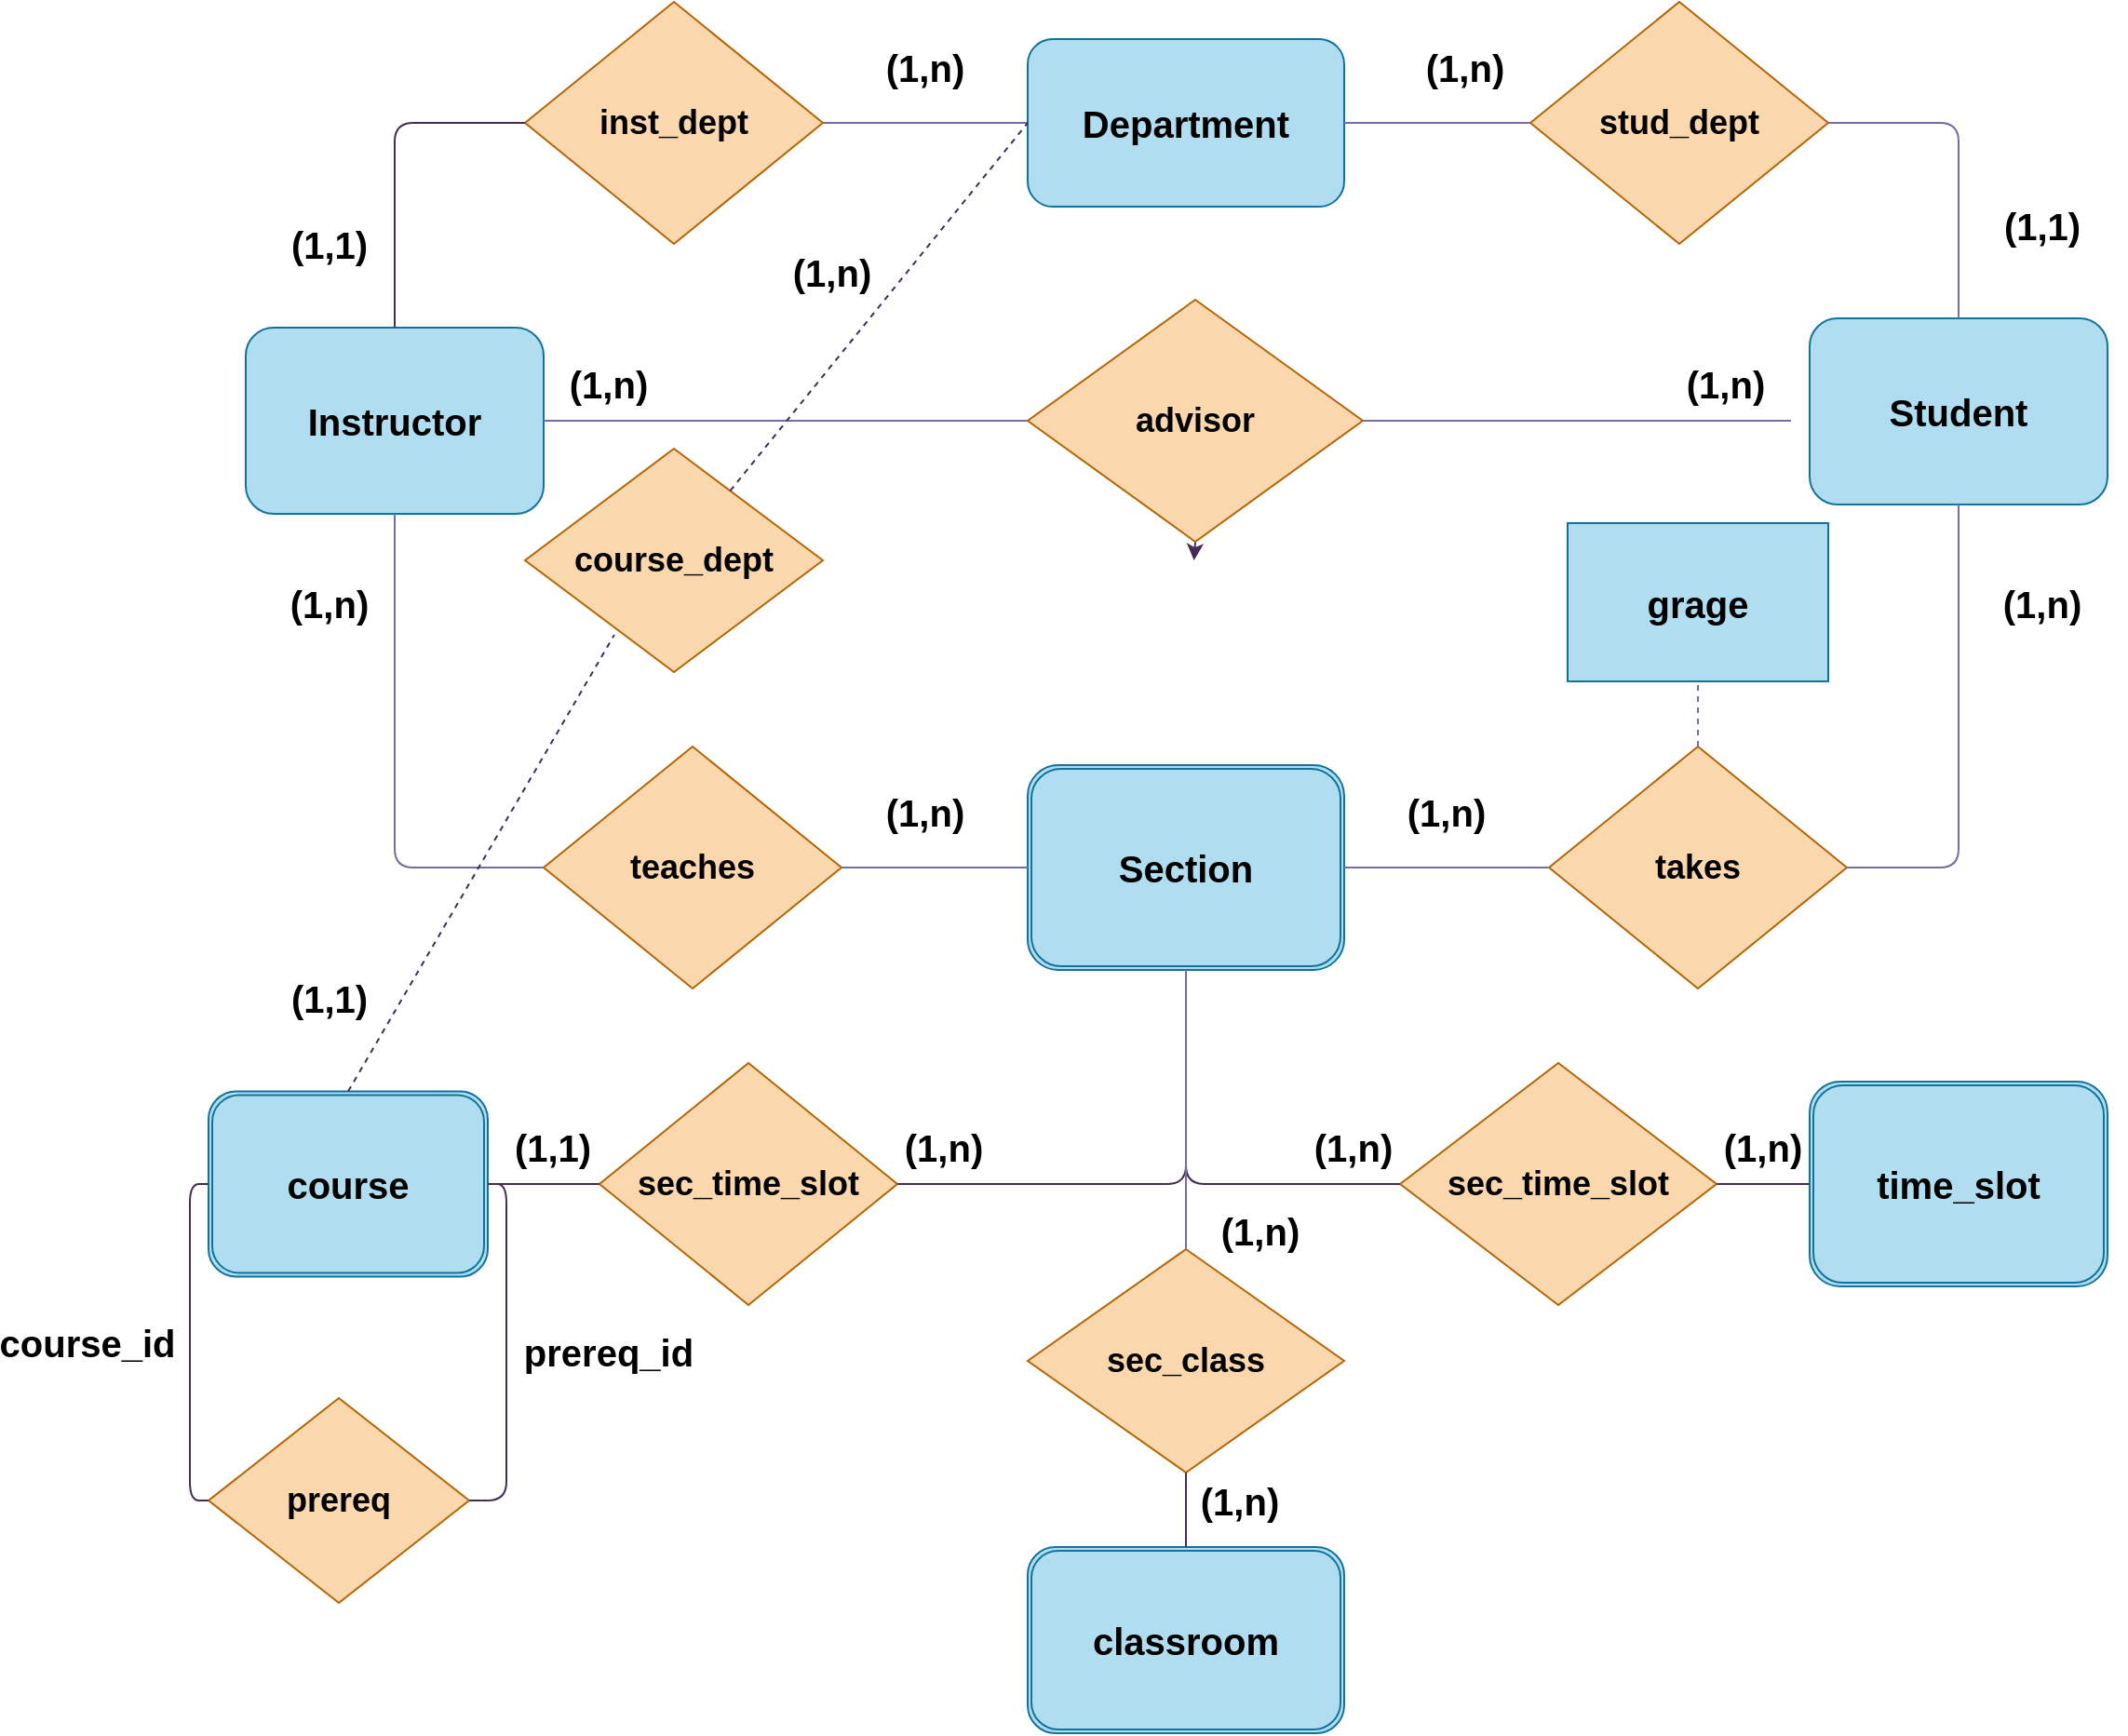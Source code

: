 <mxfile version="14.6.13" type="google"><diagram id="C5RBs43oDa-KdzZeNtuy" name="Page-1"><mxGraphModel dx="2274" dy="793" grid="1" gridSize="10" guides="1" tooltips="1" connect="1" arrows="1" fold="1" page="1" pageScale="1" pageWidth="827" pageHeight="1169" math="0" shadow="0"><root><mxCell id="WIyWlLk6GJQsqaUBKTNV-0"/><mxCell id="WIyWlLk6GJQsqaUBKTNV-1" parent="WIyWlLk6GJQsqaUBKTNV-0"/><mxCell id="EKeVjcASyb7gFoHYwxxo-2" value="&lt;font style=&quot;font-size: 20px&quot;&gt;&lt;b&gt;Department&lt;/b&gt;&lt;/font&gt;" style="rounded=1;whiteSpace=wrap;html=1;sketch=0;strokeColor=#10739e;fillColor=#b1ddf0;" parent="WIyWlLk6GJQsqaUBKTNV-1" vertex="1"><mxGeometry x="300" y="80" width="170" height="90" as="geometry"/></mxCell><mxCell id="EKeVjcASyb7gFoHYwxxo-13" value="&lt;font style=&quot;font-size: 20px&quot;&gt;&lt;b&gt;Student&lt;/b&gt;&lt;/font&gt;" style="rounded=1;whiteSpace=wrap;html=1;sketch=0;strokeColor=#10739e;fillColor=#b1ddf0;" parent="WIyWlLk6GJQsqaUBKTNV-1" vertex="1"><mxGeometry x="720" y="230" width="160" height="100" as="geometry"/></mxCell><mxCell id="EKeVjcASyb7gFoHYwxxo-21" value="&lt;font style=&quot;font-size: 18px&quot;&gt;&lt;b&gt;stud_dept&lt;/b&gt;&lt;/font&gt;" style="rhombus;whiteSpace=wrap;html=1;rounded=0;sketch=0;strokeColor=#b46504;fillColor=#fad7ac;" parent="WIyWlLk6GJQsqaUBKTNV-1" vertex="1"><mxGeometry x="570" y="60" width="160" height="130" as="geometry"/></mxCell><mxCell id="EKeVjcASyb7gFoHYwxxo-24" value="" style="edgeStyle=orthogonalEdgeStyle;endArrow=none;html=1;shadow=0;fontColor=#1A1A1A;strokeColor=#736CA8;exitX=0.5;exitY=0;exitDx=0;exitDy=0;entryX=1;entryY=0.5;entryDx=0;entryDy=0;" parent="WIyWlLk6GJQsqaUBKTNV-1" source="EKeVjcASyb7gFoHYwxxo-13" target="EKeVjcASyb7gFoHYwxxo-21" edge="1"><mxGeometry width="50" height="100" relative="1" as="geometry"><mxPoint x="730" y="250" as="sourcePoint"/><mxPoint x="780" y="150" as="targetPoint"/></mxGeometry></mxCell><mxCell id="EKeVjcASyb7gFoHYwxxo-26" value="" style="endArrow=none;html=1;elbow=vertical;shadow=0;fontColor=#1A1A1A;strokeColor=#736CA8;exitX=1;exitY=0.5;exitDx=0;exitDy=0;entryX=0;entryY=0.5;entryDx=0;entryDy=0;" parent="WIyWlLk6GJQsqaUBKTNV-1" source="EKeVjcASyb7gFoHYwxxo-2" target="EKeVjcASyb7gFoHYwxxo-21" edge="1"><mxGeometry width="50" height="100" relative="1" as="geometry"><mxPoint x="540.8" y="160" as="sourcePoint"/><mxPoint x="590" y="130" as="targetPoint"/></mxGeometry></mxCell><mxCell id="EKeVjcASyb7gFoHYwxxo-28" value="&lt;font style=&quot;font-size: 18px&quot;&gt;&lt;b&gt;inst_dept&lt;/b&gt;&lt;/font&gt;" style="rhombus;whiteSpace=wrap;html=1;rounded=0;sketch=0;strokeColor=#b46504;fillColor=#fad7ac;" parent="WIyWlLk6GJQsqaUBKTNV-1" vertex="1"><mxGeometry x="30" y="60" width="160" height="130" as="geometry"/></mxCell><mxCell id="EKeVjcASyb7gFoHYwxxo-29" style="edgeStyle=none;rounded=1;sketch=0;orthogonalLoop=1;jettySize=auto;html=1;entryX=1;entryY=0.5;entryDx=0;entryDy=0;shadow=0;fontColor=#1A1A1A;endArrow=classicThin;endFill=1;strokeColor=#736CA8;" parent="WIyWlLk6GJQsqaUBKTNV-1" source="EKeVjcASyb7gFoHYwxxo-28" target="EKeVjcASyb7gFoHYwxxo-28" edge="1"><mxGeometry relative="1" as="geometry"/></mxCell><mxCell id="EKeVjcASyb7gFoHYwxxo-30" value="" style="endArrow=none;html=1;shadow=0;fontColor=#1A1A1A;strokeColor=#736CA8;exitX=1;exitY=0.5;exitDx=0;exitDy=0;entryX=0;entryY=0.5;entryDx=0;entryDy=0;" parent="WIyWlLk6GJQsqaUBKTNV-1" source="EKeVjcASyb7gFoHYwxxo-28" target="EKeVjcASyb7gFoHYwxxo-2" edge="1"><mxGeometry width="50" height="100" relative="1" as="geometry"><mxPoint x="290" y="270" as="sourcePoint"/><mxPoint x="340" y="170" as="targetPoint"/></mxGeometry></mxCell><mxCell id="EKeVjcASyb7gFoHYwxxo-33" value="&lt;font style=&quot;font-size: 20px&quot;&gt;&lt;b&gt;Instructor&lt;/b&gt;&lt;/font&gt;" style="rounded=1;whiteSpace=wrap;html=1;sketch=0;strokeColor=#10739e;fillColor=#b1ddf0;" parent="WIyWlLk6GJQsqaUBKTNV-1" vertex="1"><mxGeometry x="-120" y="235" width="160" height="100" as="geometry"/></mxCell><mxCell id="1EgWsQn4fMq_-uHYpYad-76" style="edgeStyle=none;rounded=1;orthogonalLoop=1;jettySize=auto;html=1;exitX=0.5;exitY=1;exitDx=0;exitDy=0;strokeColor=#432D57;" parent="WIyWlLk6GJQsqaUBKTNV-1" source="EKeVjcASyb7gFoHYwxxo-43" edge="1"><mxGeometry relative="1" as="geometry"><mxPoint x="389.333" y="360" as="targetPoint"/></mxGeometry></mxCell><mxCell id="EKeVjcASyb7gFoHYwxxo-43" value="&lt;font style=&quot;font-size: 18px&quot;&gt;&lt;b&gt;advisor&lt;/b&gt;&lt;/font&gt;" style="rhombus;whiteSpace=wrap;html=1;rounded=0;sketch=0;strokeColor=#b46504;fillColor=#fad7ac;" parent="WIyWlLk6GJQsqaUBKTNV-1" vertex="1"><mxGeometry x="300" y="220" width="180" height="130" as="geometry"/></mxCell><mxCell id="EKeVjcASyb7gFoHYwxxo-45" value="" style="endArrow=none;html=1;elbow=vertical;shadow=0;fontColor=#1A1A1A;strokeColor=#736CA8;exitX=1;exitY=0.5;exitDx=0;exitDy=0;entryX=0;entryY=0.5;entryDx=0;entryDy=0;" parent="WIyWlLk6GJQsqaUBKTNV-1" source="EKeVjcASyb7gFoHYwxxo-33" target="EKeVjcASyb7gFoHYwxxo-43" edge="1"><mxGeometry width="50" height="100" relative="1" as="geometry"><mxPoint x="280" y="350" as="sourcePoint"/><mxPoint x="310" y="280" as="targetPoint"/></mxGeometry></mxCell><mxCell id="EKeVjcASyb7gFoHYwxxo-46" value="" style="endArrow=none;html=1;elbow=vertical;shadow=0;fontColor=#1A1A1A;strokeColor=#736CA8;exitX=1;exitY=0.5;exitDx=0;exitDy=0;" parent="WIyWlLk6GJQsqaUBKTNV-1" source="EKeVjcASyb7gFoHYwxxo-43" edge="1"><mxGeometry width="50" height="100" relative="1" as="geometry"><mxPoint x="450" y="290" as="sourcePoint"/><mxPoint x="710" y="285" as="targetPoint"/></mxGeometry></mxCell><mxCell id="EKeVjcASyb7gFoHYwxxo-47" value="&lt;font style=&quot;font-size: 20px&quot;&gt;&lt;b&gt;Section&lt;/b&gt;&lt;/font&gt;" style="shape=ext;double=1;rounded=1;whiteSpace=wrap;html=1;sketch=0;strokeColor=#10739e;fillColor=#b1ddf0;" parent="WIyWlLk6GJQsqaUBKTNV-1" vertex="1"><mxGeometry x="300" y="470" width="170" height="110" as="geometry"/></mxCell><mxCell id="EKeVjcASyb7gFoHYwxxo-57" value="&lt;font style=&quot;font-size: 18px&quot;&gt;&lt;b&gt;takes&lt;/b&gt;&lt;/font&gt;" style="rhombus;whiteSpace=wrap;html=1;rounded=0;sketch=0;strokeColor=#b46504;fillColor=#fad7ac;" parent="WIyWlLk6GJQsqaUBKTNV-1" vertex="1"><mxGeometry x="580" y="460" width="160" height="130" as="geometry"/></mxCell><mxCell id="EKeVjcASyb7gFoHYwxxo-58" value="" style="endArrow=none;html=1;elbow=vertical;shadow=0;fontColor=#1A1A1A;strokeColor=#736CA8;entryX=0;entryY=0.5;entryDx=0;entryDy=0;" parent="WIyWlLk6GJQsqaUBKTNV-1" target="EKeVjcASyb7gFoHYwxxo-57" edge="1"><mxGeometry width="50" height="100" relative="1" as="geometry"><mxPoint x="470" y="525" as="sourcePoint"/><mxPoint x="600" y="520" as="targetPoint"/></mxGeometry></mxCell><mxCell id="EKeVjcASyb7gFoHYwxxo-59" value="" style="endArrow=none;html=1;elbow=vertical;shadow=0;fontColor=#1A1A1A;strokeColor=#736CA8;exitX=1;exitY=0.5;exitDx=0;exitDy=0;entryX=0.5;entryY=1;entryDx=0;entryDy=0;edgeStyle=orthogonalEdgeStyle;" parent="WIyWlLk6GJQsqaUBKTNV-1" source="EKeVjcASyb7gFoHYwxxo-57" target="EKeVjcASyb7gFoHYwxxo-13" edge="1"><mxGeometry width="50" height="100" relative="1" as="geometry"><mxPoint x="740" y="490" as="sourcePoint"/><mxPoint x="810" y="330" as="targetPoint"/></mxGeometry></mxCell><mxCell id="EKeVjcASyb7gFoHYwxxo-62" value="&lt;font style=&quot;font-size: 18px&quot;&gt;&lt;b&gt;teaches&lt;/b&gt;&lt;/font&gt;" style="rhombus;whiteSpace=wrap;html=1;rounded=0;sketch=0;strokeColor=#b46504;fillColor=#fad7ac;" parent="WIyWlLk6GJQsqaUBKTNV-1" vertex="1"><mxGeometry x="40" y="460" width="160" height="130" as="geometry"/></mxCell><mxCell id="EKeVjcASyb7gFoHYwxxo-64" value="" style="endArrow=none;html=1;elbow=vertical;shadow=0;fontColor=#1A1A1A;strokeColor=#736CA8;entryX=0;entryY=0.5;entryDx=0;entryDy=0;exitX=1;exitY=0.5;exitDx=0;exitDy=0;" parent="WIyWlLk6GJQsqaUBKTNV-1" source="EKeVjcASyb7gFoHYwxxo-62" target="EKeVjcASyb7gFoHYwxxo-47" edge="1"><mxGeometry width="50" height="100" relative="1" as="geometry"><mxPoint x="150" y="580" as="sourcePoint"/><mxPoint x="310" y="579.5" as="targetPoint"/></mxGeometry></mxCell><mxCell id="EKeVjcASyb7gFoHYwxxo-65" value="" style="endArrow=none;html=1;elbow=vertical;shadow=0;fontColor=#1A1A1A;strokeColor=#736CA8;entryX=0;entryY=0.5;entryDx=0;entryDy=0;exitX=0.5;exitY=1;exitDx=0;exitDy=0;edgeStyle=orthogonalEdgeStyle;" parent="WIyWlLk6GJQsqaUBKTNV-1" source="EKeVjcASyb7gFoHYwxxo-33" target="EKeVjcASyb7gFoHYwxxo-62" edge="1"><mxGeometry width="50" height="100" relative="1" as="geometry"><mxPoint x="-60" y="450" as="sourcePoint"/><mxPoint x="100" y="449.5" as="targetPoint"/></mxGeometry></mxCell><mxCell id="EKeVjcASyb7gFoHYwxxo-68" value="&lt;font style=&quot;font-size: 20px&quot;&gt;&lt;b&gt;grage&lt;/b&gt;&lt;/font&gt;" style="whiteSpace=wrap;html=1;rounded=0;strokeColor=#10739e;fillColor=#b1ddf0;sketch=0;" parent="WIyWlLk6GJQsqaUBKTNV-1" vertex="1"><mxGeometry x="590" y="340" width="140" height="85" as="geometry"/></mxCell><mxCell id="EKeVjcASyb7gFoHYwxxo-71" value="" style="endArrow=none;html=1;elbow=vertical;shadow=0;fontColor=#1A1A1A;strokeColor=#736CA8;entryX=0.5;entryY=1;entryDx=0;entryDy=0;exitX=0.5;exitY=0;exitDx=0;exitDy=0;dashed=1;" parent="WIyWlLk6GJQsqaUBKTNV-1" source="EKeVjcASyb7gFoHYwxxo-57" target="EKeVjcASyb7gFoHYwxxo-68" edge="1"><mxGeometry width="50" height="100" relative="1" as="geometry"><mxPoint x="660" y="450" as="sourcePoint"/><mxPoint x="820" y="449.5" as="targetPoint"/></mxGeometry></mxCell><mxCell id="1EgWsQn4fMq_-uHYpYad-0" value="&lt;font style=&quot;font-size: 20px&quot;&gt;&lt;b&gt;time_slot&lt;/b&gt;&lt;/font&gt;" style="shape=ext;double=1;rounded=1;whiteSpace=wrap;html=1;sketch=0;strokeColor=#10739e;fillColor=#b1ddf0;" parent="WIyWlLk6GJQsqaUBKTNV-1" vertex="1"><mxGeometry x="720" y="640" width="160" height="110" as="geometry"/></mxCell><mxCell id="1EgWsQn4fMq_-uHYpYad-11" value="&lt;font style=&quot;font-size: 18px&quot;&gt;&lt;b&gt;sec_time_slot&lt;/b&gt;&lt;/font&gt;" style="rhombus;whiteSpace=wrap;html=1;rounded=0;sketch=0;strokeColor=#b46504;fillColor=#fad7ac;" parent="WIyWlLk6GJQsqaUBKTNV-1" vertex="1"><mxGeometry x="500" y="630" width="170" height="130" as="geometry"/></mxCell><mxCell id="1EgWsQn4fMq_-uHYpYad-12" value="" style="endArrow=none;html=1;rounded=0;strokeColor=#432D57;entryX=0;entryY=0.5;entryDx=0;entryDy=0;exitX=1;exitY=0.5;exitDx=0;exitDy=0;" parent="WIyWlLk6GJQsqaUBKTNV-1" source="1EgWsQn4fMq_-uHYpYad-11" target="1EgWsQn4fMq_-uHYpYad-0" edge="1"><mxGeometry relative="1" as="geometry"><mxPoint x="530" y="580" as="sourcePoint"/><mxPoint x="690" y="580" as="targetPoint"/></mxGeometry></mxCell><mxCell id="1EgWsQn4fMq_-uHYpYad-13" value="" style="edgeStyle=orthogonalEdgeStyle;endArrow=none;html=1;elbow=vertical;strokeColor=#432D57;exitX=0;exitY=0.5;exitDx=0;exitDy=0;entryX=0.5;entryY=1;entryDx=0;entryDy=0;" parent="WIyWlLk6GJQsqaUBKTNV-1" source="1EgWsQn4fMq_-uHYpYad-11" target="EKeVjcASyb7gFoHYwxxo-47" edge="1"><mxGeometry width="50" height="100" relative="1" as="geometry"><mxPoint x="590" y="630" as="sourcePoint"/><mxPoint x="640" y="530" as="targetPoint"/></mxGeometry></mxCell><mxCell id="1EgWsQn4fMq_-uHYpYad-14" value="&lt;font style=&quot;font-size: 20px&quot;&gt;&lt;b&gt;course&lt;/b&gt;&lt;/font&gt;" style="shape=ext;double=1;rounded=1;whiteSpace=wrap;html=1;sketch=0;strokeColor=#10739e;fillColor=#b1ddf0;" parent="WIyWlLk6GJQsqaUBKTNV-1" vertex="1"><mxGeometry x="-140" y="645.25" width="150" height="99.5" as="geometry"/></mxCell><mxCell id="1EgWsQn4fMq_-uHYpYad-27" value="&lt;font style=&quot;font-size: 18px&quot;&gt;&lt;b&gt;sec_time_slot&lt;/b&gt;&lt;/font&gt;" style="rhombus;whiteSpace=wrap;html=1;rounded=0;sketch=0;strokeColor=#b46504;fillColor=#fad7ac;" parent="WIyWlLk6GJQsqaUBKTNV-1" vertex="1"><mxGeometry x="70" y="630" width="160" height="130" as="geometry"/></mxCell><mxCell id="1EgWsQn4fMq_-uHYpYad-29" value="" style="endArrow=none;html=1;rounded=0;strokeColor=#432D57;exitX=1;exitY=0.5;exitDx=0;exitDy=0;entryX=0;entryY=0.5;entryDx=0;entryDy=0;" parent="WIyWlLk6GJQsqaUBKTNV-1" source="1EgWsQn4fMq_-uHYpYad-14" target="1EgWsQn4fMq_-uHYpYad-27" edge="1"><mxGeometry relative="1" as="geometry"><mxPoint x="50" y="700" as="sourcePoint"/><mxPoint x="90" y="700" as="targetPoint"/></mxGeometry></mxCell><mxCell id="1EgWsQn4fMq_-uHYpYad-31" value="" style="edgeStyle=orthogonalEdgeStyle;endArrow=none;html=1;elbow=vertical;strokeColor=#432D57;exitX=1;exitY=0.5;exitDx=0;exitDy=0;entryX=0.5;entryY=1;entryDx=0;entryDy=0;" parent="WIyWlLk6GJQsqaUBKTNV-1" source="1EgWsQn4fMq_-uHYpYad-27" target="EKeVjcASyb7gFoHYwxxo-47" edge="1"><mxGeometry width="50" height="100" relative="1" as="geometry"><mxPoint x="350" y="790" as="sourcePoint"/><mxPoint x="400" y="690" as="targetPoint"/></mxGeometry></mxCell><mxCell id="1EgWsQn4fMq_-uHYpYad-32" value="&lt;font style=&quot;font-size: 20px&quot;&gt;&lt;b&gt;classroom&lt;/b&gt;&lt;/font&gt;" style="shape=ext;double=1;rounded=1;whiteSpace=wrap;html=1;sketch=0;strokeColor=#10739e;fillColor=#b1ddf0;" parent="WIyWlLk6GJQsqaUBKTNV-1" vertex="1"><mxGeometry x="300" y="890" width="170" height="100" as="geometry"/></mxCell><mxCell id="1EgWsQn4fMq_-uHYpYad-40" value="&lt;font style=&quot;font-size: 18px&quot;&gt;&lt;b&gt;sec_class&lt;/b&gt;&lt;/font&gt;" style="rhombus;whiteSpace=wrap;html=1;rounded=0;sketch=0;strokeColor=#b46504;fillColor=#fad7ac;" parent="WIyWlLk6GJQsqaUBKTNV-1" vertex="1"><mxGeometry x="300" y="730" width="170" height="120" as="geometry"/></mxCell><mxCell id="1EgWsQn4fMq_-uHYpYad-41" value="" style="endArrow=none;html=1;elbow=vertical;strokeColor=#432D57;entryX=0.5;entryY=1;entryDx=0;entryDy=0;exitX=0.5;exitY=0;exitDx=0;exitDy=0;" parent="WIyWlLk6GJQsqaUBKTNV-1" source="1EgWsQn4fMq_-uHYpYad-32" target="1EgWsQn4fMq_-uHYpYad-40" edge="1"><mxGeometry width="50" height="100" relative="1" as="geometry"><mxPoint x="530" y="950" as="sourcePoint"/><mxPoint x="580" y="850" as="targetPoint"/></mxGeometry></mxCell><mxCell id="1EgWsQn4fMq_-uHYpYad-43" value="&lt;font style=&quot;font-size: 18px&quot;&gt;&lt;b&gt;prereq&lt;/b&gt;&lt;/font&gt;" style="rhombus;whiteSpace=wrap;html=1;rounded=0;sketch=0;strokeColor=#b46504;fillColor=#fad7ac;" parent="WIyWlLk6GJQsqaUBKTNV-1" vertex="1"><mxGeometry x="-140" y="810" width="140" height="110" as="geometry"/></mxCell><mxCell id="1EgWsQn4fMq_-uHYpYad-44" value="" style="edgeStyle=orthogonalEdgeStyle;endArrow=none;html=1;elbow=vertical;strokeColor=#432D57;exitX=1;exitY=0.5;exitDx=0;exitDy=0;entryX=1;entryY=0.5;entryDx=0;entryDy=0;" parent="WIyWlLk6GJQsqaUBKTNV-1" source="1EgWsQn4fMq_-uHYpYad-43" target="1EgWsQn4fMq_-uHYpYad-14" edge="1"><mxGeometry width="50" height="100" relative="1" as="geometry"><mxPoint x="-100" y="850" as="sourcePoint"/><mxPoint x="10" y="700" as="targetPoint"/></mxGeometry></mxCell><mxCell id="1EgWsQn4fMq_-uHYpYad-45" value="" style="edgeStyle=orthogonalEdgeStyle;endArrow=none;html=1;elbow=vertical;strokeColor=#432D57;exitX=0;exitY=0.5;exitDx=0;exitDy=0;entryX=0;entryY=0.5;entryDx=0;entryDy=0;" parent="WIyWlLk6GJQsqaUBKTNV-1" source="1EgWsQn4fMq_-uHYpYad-43" target="1EgWsQn4fMq_-uHYpYad-14" edge="1"><mxGeometry width="50" height="100" relative="1" as="geometry"><mxPoint x="-100" y="850" as="sourcePoint"/><mxPoint x="-50" y="750" as="targetPoint"/></mxGeometry></mxCell><mxCell id="1EgWsQn4fMq_-uHYpYad-47" value="&lt;font style=&quot;font-size: 18px&quot;&gt;&lt;b&gt;course_dept&lt;/b&gt;&lt;/font&gt;" style="rhombus;whiteSpace=wrap;html=1;rounded=0;sketch=0;strokeColor=#b46504;fillColor=#fad7ac;" parent="WIyWlLk6GJQsqaUBKTNV-1" vertex="1"><mxGeometry x="30" y="300" width="160" height="120" as="geometry"/></mxCell><mxCell id="1EgWsQn4fMq_-uHYpYad-48" value="" style="endArrow=none;html=1;elbow=vertical;strokeColor=#432D57;exitX=0.5;exitY=0;exitDx=0;exitDy=0;entryX=0.3;entryY=0.833;entryDx=0;entryDy=0;entryPerimeter=0;dashed=1;" parent="WIyWlLk6GJQsqaUBKTNV-1" source="1EgWsQn4fMq_-uHYpYad-14" target="1EgWsQn4fMq_-uHYpYad-47" edge="1"><mxGeometry width="50" height="100" relative="1" as="geometry"><mxPoint x="250" y="480" as="sourcePoint"/><mxPoint x="100" y="415" as="targetPoint"/></mxGeometry></mxCell><mxCell id="1EgWsQn4fMq_-uHYpYad-49" value="" style="endArrow=none;html=1;elbow=vertical;strokeColor=#432D57;entryX=0;entryY=0.5;entryDx=0;entryDy=0;dashed=1;" parent="WIyWlLk6GJQsqaUBKTNV-1" source="1EgWsQn4fMq_-uHYpYad-47" target="EKeVjcASyb7gFoHYwxxo-2" edge="1"><mxGeometry width="50" height="100" relative="1" as="geometry"><mxPoint x="280" y="320" as="sourcePoint"/><mxPoint x="330" y="220" as="targetPoint"/></mxGeometry></mxCell><mxCell id="1EgWsQn4fMq_-uHYpYad-50" value="&lt;font style=&quot;font-size: 20px&quot;&gt;&lt;b&gt;(1,n)&lt;/b&gt;&lt;/font&gt;" style="text;html=1;strokeColor=none;fillColor=none;align=center;verticalAlign=middle;whiteSpace=wrap;rounded=0;" parent="WIyWlLk6GJQsqaUBKTNV-1" vertex="1"><mxGeometry x="200" y="70" width="90" height="50" as="geometry"/></mxCell><mxCell id="1EgWsQn4fMq_-uHYpYad-51" value="&lt;font style=&quot;font-size: 20px&quot;&gt;&lt;b&gt;(1,1)&lt;/b&gt;&lt;/font&gt;" style="text;html=1;strokeColor=none;fillColor=none;align=center;verticalAlign=middle;whiteSpace=wrap;rounded=0;" parent="WIyWlLk6GJQsqaUBKTNV-1" vertex="1"><mxGeometry x="-110" y="170" width="70" height="40" as="geometry"/></mxCell><mxCell id="1EgWsQn4fMq_-uHYpYad-52" style="edgeStyle=none;rounded=1;orthogonalLoop=1;jettySize=auto;html=1;exitX=0.25;exitY=1;exitDx=0;exitDy=0;strokeColor=#432D57;" parent="WIyWlLk6GJQsqaUBKTNV-1" source="1EgWsQn4fMq_-uHYpYad-51" target="1EgWsQn4fMq_-uHYpYad-51" edge="1"><mxGeometry relative="1" as="geometry"/></mxCell><mxCell id="1EgWsQn4fMq_-uHYpYad-54" value="&lt;font style=&quot;font-size: 20px&quot;&gt;&lt;b&gt;(1,n)&lt;/b&gt;&lt;/font&gt;" style="text;html=1;strokeColor=none;fillColor=none;align=center;verticalAlign=middle;whiteSpace=wrap;rounded=0;" parent="WIyWlLk6GJQsqaUBKTNV-1" vertex="1"><mxGeometry x="-120" y="357.5" width="90" height="50" as="geometry"/></mxCell><mxCell id="1EgWsQn4fMq_-uHYpYad-55" value="&lt;font style=&quot;font-size: 20px&quot;&gt;&lt;b&gt;(1,n)&lt;/b&gt;&lt;/font&gt;" style="text;html=1;strokeColor=none;fillColor=none;align=center;verticalAlign=middle;whiteSpace=wrap;rounded=0;" parent="WIyWlLk6GJQsqaUBKTNV-1" vertex="1"><mxGeometry x="200" y="470" width="90" height="50" as="geometry"/></mxCell><mxCell id="1EgWsQn4fMq_-uHYpYad-56" value="&lt;font style=&quot;font-size: 20px&quot;&gt;&lt;b&gt;(1,n)&lt;/b&gt;&lt;/font&gt;" style="text;html=1;strokeColor=none;fillColor=none;align=center;verticalAlign=middle;whiteSpace=wrap;rounded=0;" parent="WIyWlLk6GJQsqaUBKTNV-1" vertex="1"><mxGeometry x="490" y="70" width="90" height="50" as="geometry"/></mxCell><mxCell id="1EgWsQn4fMq_-uHYpYad-57" value="&lt;font style=&quot;font-size: 20px&quot;&gt;&lt;b&gt;(1,1)&lt;/b&gt;&lt;/font&gt;" style="text;html=1;strokeColor=none;fillColor=none;align=center;verticalAlign=middle;whiteSpace=wrap;rounded=0;" parent="WIyWlLk6GJQsqaUBKTNV-1" vertex="1"><mxGeometry x="810" y="160" width="70" height="40" as="geometry"/></mxCell><mxCell id="1EgWsQn4fMq_-uHYpYad-58" value="&lt;font style=&quot;font-size: 20px&quot;&gt;&lt;b&gt;(1,n)&lt;/b&gt;&lt;/font&gt;" style="text;html=1;strokeColor=none;fillColor=none;align=center;verticalAlign=middle;whiteSpace=wrap;rounded=0;" parent="WIyWlLk6GJQsqaUBKTNV-1" vertex="1"><mxGeometry x="800" y="357.5" width="90" height="50" as="geometry"/></mxCell><mxCell id="1EgWsQn4fMq_-uHYpYad-59" value="&lt;font style=&quot;font-size: 20px&quot;&gt;&lt;b&gt;(1,n)&lt;/b&gt;&lt;/font&gt;" style="text;html=1;strokeColor=none;fillColor=none;align=center;verticalAlign=middle;whiteSpace=wrap;rounded=0;" parent="WIyWlLk6GJQsqaUBKTNV-1" vertex="1"><mxGeometry x="480" y="470" width="90" height="50" as="geometry"/></mxCell><mxCell id="1EgWsQn4fMq_-uHYpYad-60" value="&lt;font style=&quot;font-size: 20px&quot;&gt;&lt;b&gt;(1,n)&lt;/b&gt;&lt;/font&gt;" style="text;html=1;strokeColor=none;fillColor=none;align=center;verticalAlign=middle;whiteSpace=wrap;rounded=0;" parent="WIyWlLk6GJQsqaUBKTNV-1" vertex="1"><mxGeometry x="630" y="240" width="90" height="50" as="geometry"/></mxCell><mxCell id="1EgWsQn4fMq_-uHYpYad-61" value="&lt;font style=&quot;font-size: 20px&quot;&gt;&lt;b&gt;(1,n)&lt;/b&gt;&lt;/font&gt;" style="text;html=1;strokeColor=none;fillColor=none;align=center;verticalAlign=middle;whiteSpace=wrap;rounded=0;" parent="WIyWlLk6GJQsqaUBKTNV-1" vertex="1"><mxGeometry x="30" y="240" width="90" height="50" as="geometry"/></mxCell><mxCell id="1EgWsQn4fMq_-uHYpYad-62" value="&lt;font style=&quot;font-size: 20px&quot;&gt;&lt;b&gt;(1,n)&lt;/b&gt;&lt;/font&gt;" style="text;html=1;strokeColor=none;fillColor=none;align=center;verticalAlign=middle;whiteSpace=wrap;rounded=0;" parent="WIyWlLk6GJQsqaUBKTNV-1" vertex="1"><mxGeometry x="430" y="650" width="90" height="50" as="geometry"/></mxCell><mxCell id="1EgWsQn4fMq_-uHYpYad-63" value="&lt;font style=&quot;font-size: 20px&quot;&gt;&lt;b&gt;(1,n)&lt;/b&gt;&lt;/font&gt;" style="text;html=1;strokeColor=none;fillColor=none;align=center;verticalAlign=middle;whiteSpace=wrap;rounded=0;" parent="WIyWlLk6GJQsqaUBKTNV-1" vertex="1"><mxGeometry x="650" y="650" width="90" height="50" as="geometry"/></mxCell><mxCell id="1EgWsQn4fMq_-uHYpYad-64" value="&lt;font style=&quot;font-size: 20px&quot;&gt;&lt;b&gt;(1,n)&lt;/b&gt;&lt;/font&gt;" style="text;html=1;strokeColor=none;fillColor=none;align=center;verticalAlign=middle;whiteSpace=wrap;rounded=0;" parent="WIyWlLk6GJQsqaUBKTNV-1" vertex="1"><mxGeometry x="380" y="694.75" width="90" height="50" as="geometry"/></mxCell><mxCell id="1EgWsQn4fMq_-uHYpYad-65" value="&lt;font style=&quot;font-size: 20px&quot;&gt;&lt;b&gt;(1,n)&lt;/b&gt;&lt;/font&gt;" style="text;html=1;strokeColor=none;fillColor=none;align=center;verticalAlign=middle;whiteSpace=wrap;rounded=0;" parent="WIyWlLk6GJQsqaUBKTNV-1" vertex="1"><mxGeometry x="369" y="840" width="90" height="50" as="geometry"/></mxCell><mxCell id="1EgWsQn4fMq_-uHYpYad-66" value="&lt;font style=&quot;font-size: 20px&quot;&gt;&lt;b&gt;(1,n)&lt;/b&gt;&lt;/font&gt;" style="text;html=1;strokeColor=none;fillColor=none;align=center;verticalAlign=middle;whiteSpace=wrap;rounded=0;" parent="WIyWlLk6GJQsqaUBKTNV-1" vertex="1"><mxGeometry x="210" y="650" width="90" height="50" as="geometry"/></mxCell><mxCell id="1EgWsQn4fMq_-uHYpYad-67" value="&lt;font style=&quot;font-size: 20px&quot;&gt;&lt;b&gt;(1,1)&lt;/b&gt;&lt;/font&gt;" style="text;html=1;strokeColor=none;fillColor=none;align=center;verticalAlign=middle;whiteSpace=wrap;rounded=0;" parent="WIyWlLk6GJQsqaUBKTNV-1" vertex="1"><mxGeometry y="650" width="90" height="50" as="geometry"/></mxCell><mxCell id="1EgWsQn4fMq_-uHYpYad-68" value="&lt;font style=&quot;font-size: 20px&quot;&gt;&lt;b&gt;(1,1)&lt;/b&gt;&lt;/font&gt;" style="text;html=1;strokeColor=none;fillColor=none;align=center;verticalAlign=middle;whiteSpace=wrap;rounded=0;" parent="WIyWlLk6GJQsqaUBKTNV-1" vertex="1"><mxGeometry x="-120" y="570" width="90" height="50" as="geometry"/></mxCell><mxCell id="1EgWsQn4fMq_-uHYpYad-69" value="&lt;font style=&quot;font-size: 20px&quot;&gt;&lt;b&gt;(1,n)&lt;/b&gt;&lt;/font&gt;" style="text;html=1;strokeColor=none;fillColor=none;align=center;verticalAlign=middle;whiteSpace=wrap;rounded=0;" parent="WIyWlLk6GJQsqaUBKTNV-1" vertex="1"><mxGeometry x="150" y="180" width="90" height="50" as="geometry"/></mxCell><mxCell id="1EgWsQn4fMq_-uHYpYad-70" value="&lt;font style=&quot;font-size: 20px&quot;&gt;&lt;b&gt;course_id&lt;/b&gt;&lt;/font&gt;" style="text;html=1;strokeColor=none;fillColor=none;align=center;verticalAlign=middle;whiteSpace=wrap;rounded=0;" parent="WIyWlLk6GJQsqaUBKTNV-1" vertex="1"><mxGeometry x="-250" y="740" width="90" height="80" as="geometry"/></mxCell><mxCell id="1EgWsQn4fMq_-uHYpYad-75" value="&lt;font style=&quot;font-size: 20px&quot;&gt;&lt;b&gt;prereq_id&lt;/b&gt;&lt;/font&gt;" style="text;html=1;strokeColor=none;fillColor=none;align=center;verticalAlign=middle;whiteSpace=wrap;rounded=0;" parent="WIyWlLk6GJQsqaUBKTNV-1" vertex="1"><mxGeometry y="750" width="150" height="70" as="geometry"/></mxCell><mxCell id="1EgWsQn4fMq_-uHYpYad-78" value="" style="edgeStyle=orthogonalEdgeStyle;endArrow=none;html=1;elbow=vertical;strokeColor=#432D57;exitX=0.5;exitY=0;exitDx=0;exitDy=0;entryX=0;entryY=0.5;entryDx=0;entryDy=0;" parent="WIyWlLk6GJQsqaUBKTNV-1" source="EKeVjcASyb7gFoHYwxxo-33" target="EKeVjcASyb7gFoHYwxxo-28" edge="1"><mxGeometry width="50" height="100" relative="1" as="geometry"><mxPoint x="420" y="400" as="sourcePoint"/><mxPoint x="470" y="300" as="targetPoint"/></mxGeometry></mxCell><mxCell id="1EgWsQn4fMq_-uHYpYad-79" value="" style="endArrow=none;html=1;elbow=vertical;shadow=0;fontColor=#1A1A1A;strokeColor=#736CA8;entryX=0.5;entryY=0;entryDx=0;entryDy=0;exitX=0.5;exitY=1;exitDx=0;exitDy=0;" parent="WIyWlLk6GJQsqaUBKTNV-1" source="EKeVjcASyb7gFoHYwxxo-47" target="1EgWsQn4fMq_-uHYpYad-40" edge="1"><mxGeometry width="50" height="100" relative="1" as="geometry"><mxPoint x="370" y="710" as="sourcePoint"/><mxPoint x="510" y="709" as="targetPoint"/></mxGeometry></mxCell></root></mxGraphModel></diagram></mxfile>